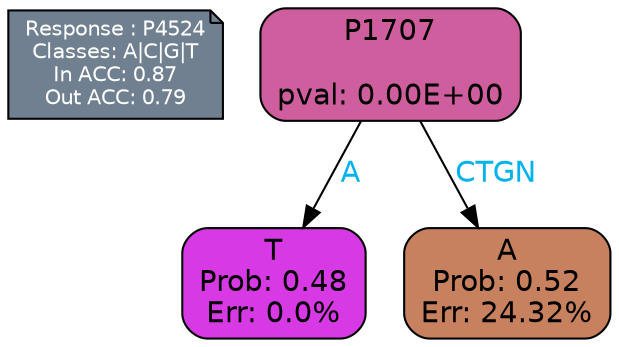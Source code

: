 digraph Tree {
node [shape=box, style="filled, rounded", color="black", fontname=helvetica] ;
graph [ranksep=equally, splines=polylines, bgcolor=transparent, dpi=600] ;
edge [fontname=helvetica] ;
LEGEND [label="Response : P4524
Classes: A|C|G|T
In ACC: 0.87
Out ACC: 0.79
",shape=note,align=left,style=filled,fillcolor="slategray",fontcolor="white",fontsize=10];1 [label="P1707

pval: 0.00E+00", fillcolor="#cf5e9e"] ;
2 [label="T
Prob: 0.48
Err: 0.0%", fillcolor="#d739e5"] ;
3 [label="A
Prob: 0.52
Err: 24.32%", fillcolor="#c8815e"] ;
1 -> 2 [label="A",fontcolor=deepskyblue2] ;
1 -> 3 [label="CTGN",fontcolor=deepskyblue2] ;
{rank = same; 2;3;}{rank = same; LEGEND;1;}}